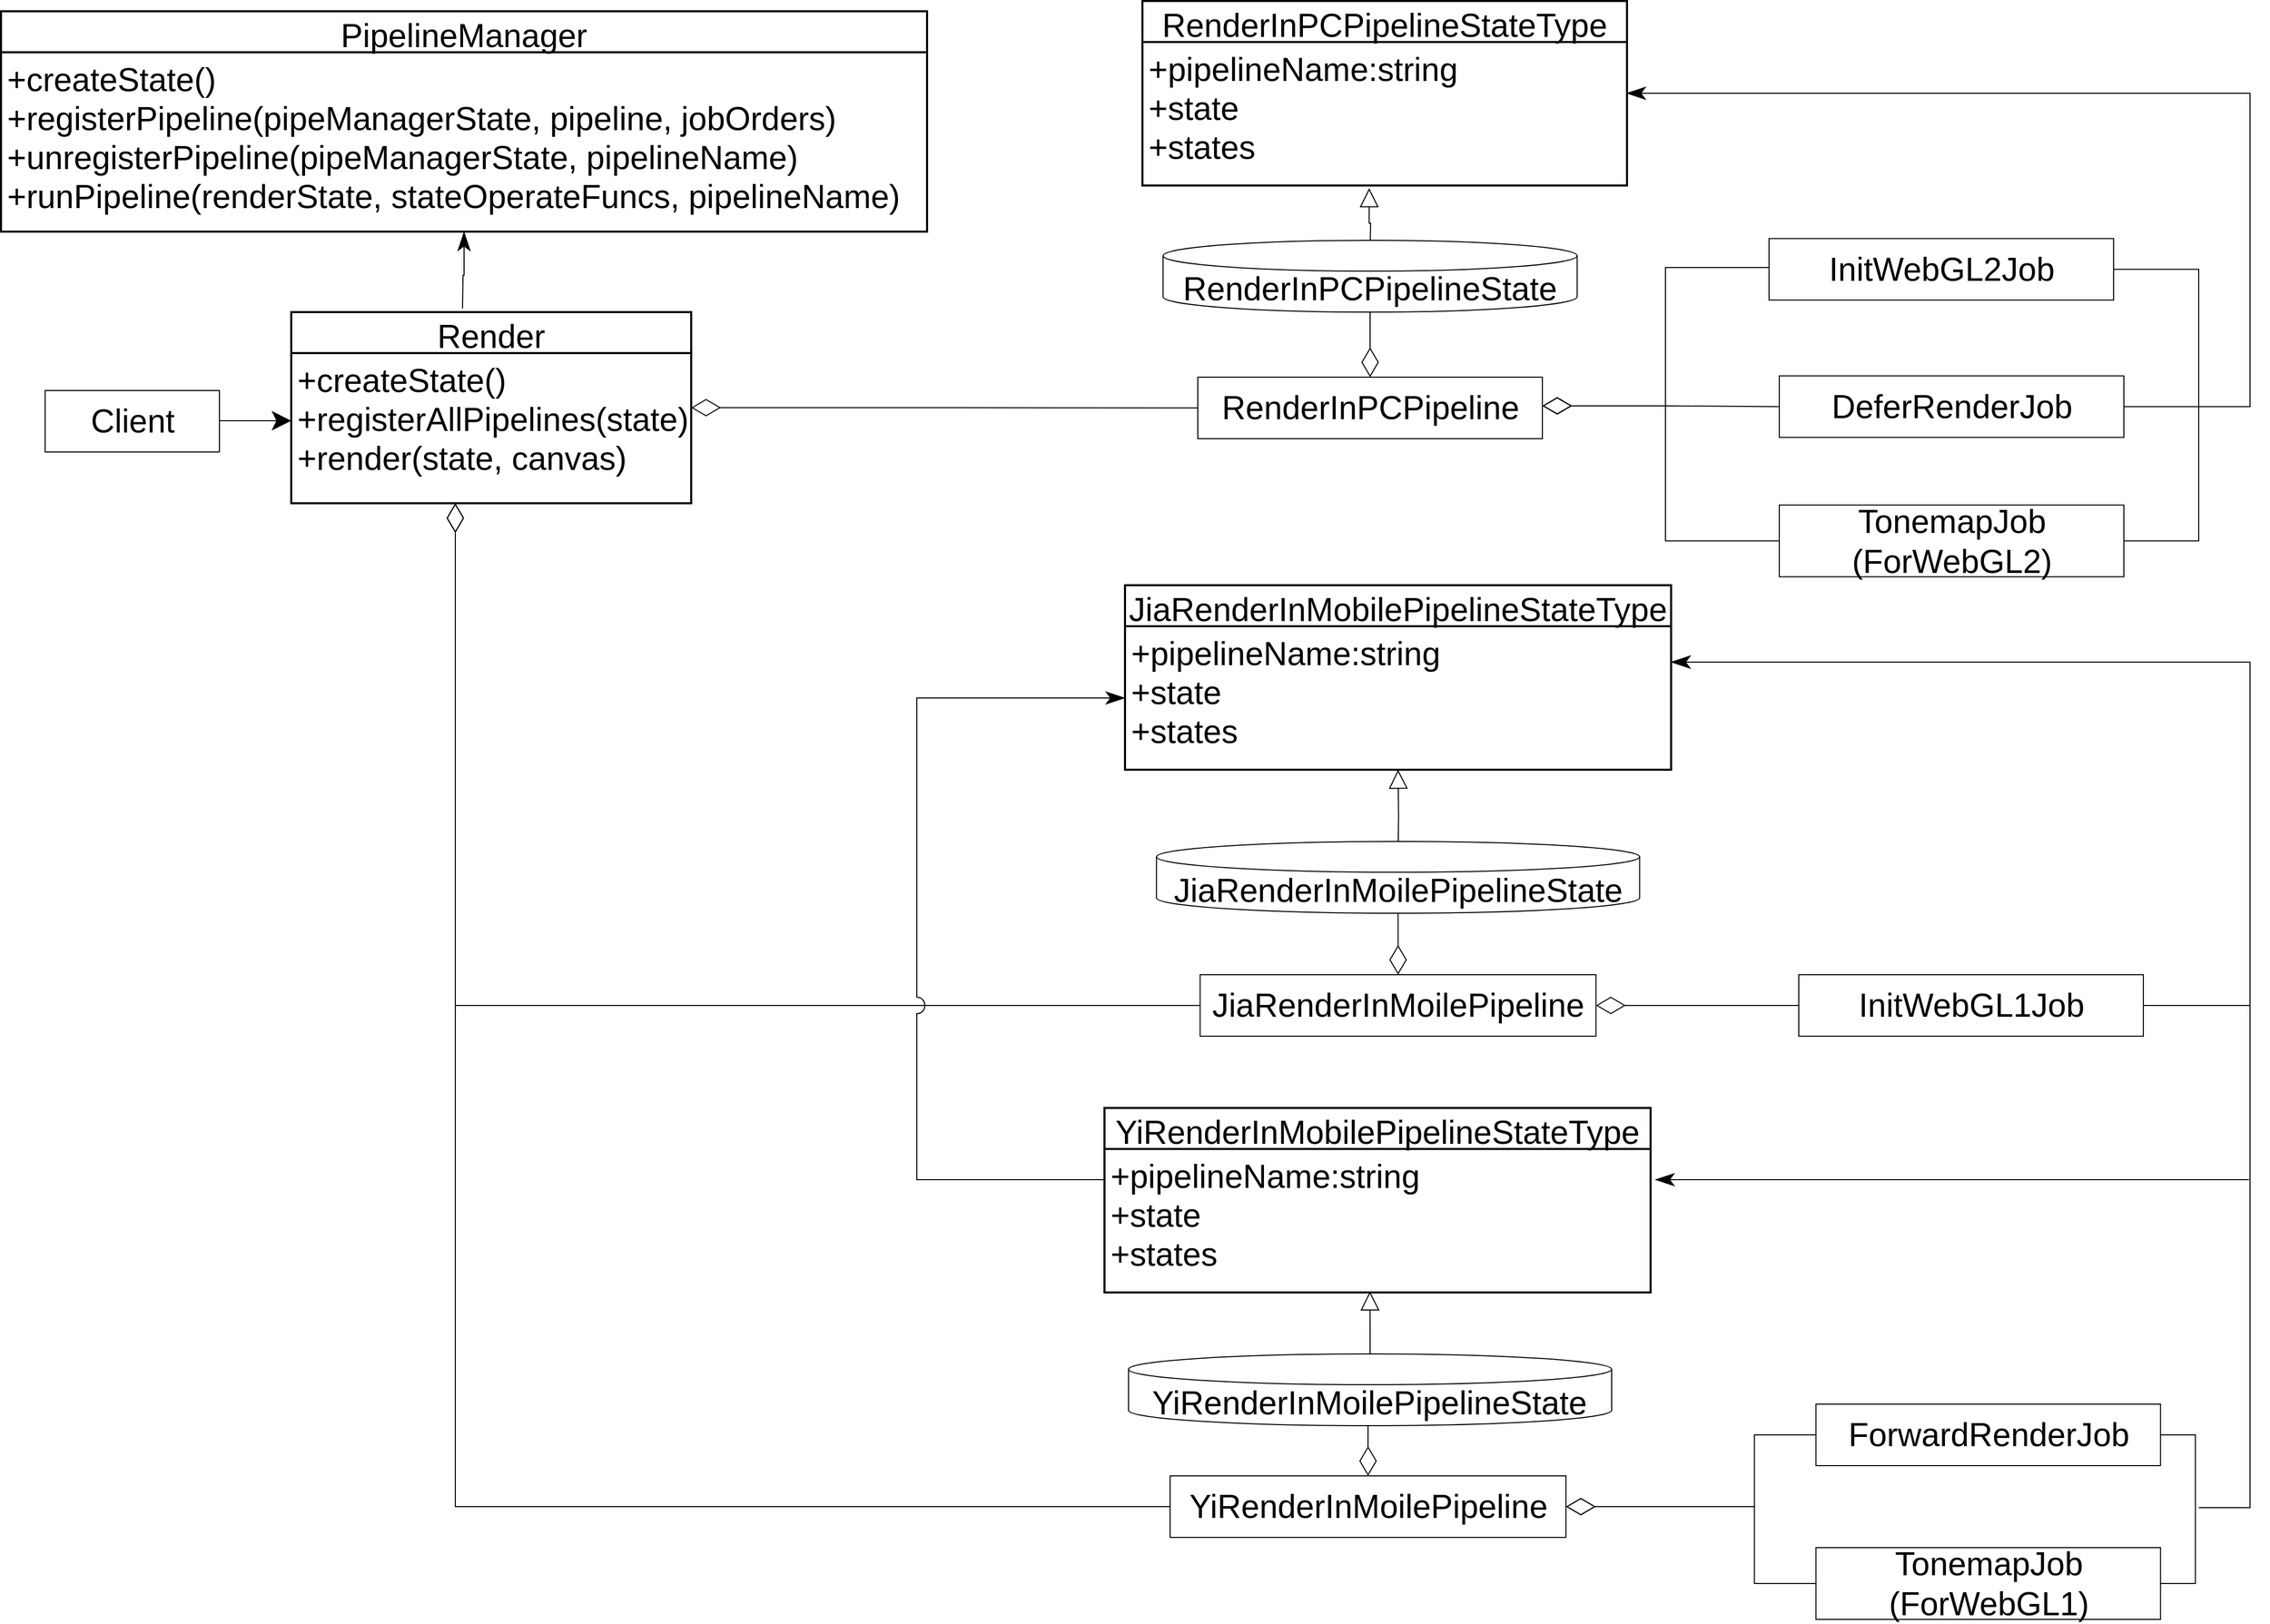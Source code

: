 <mxfile version="14.6.13" type="device"><diagram id="fjQVvlNmNs_deAdkQ_MN" name="第 1 页"><mxGraphModel dx="2178" dy="2129" grid="1" gridSize="10" guides="1" tooltips="1" connect="1" arrows="1" fold="1" page="1" pageScale="1" pageWidth="827" pageHeight="1169" math="0" shadow="0"><root><mxCell id="0"/><mxCell id="1" parent="0"/><mxCell id="AXR2ujIDxFGkD1EkSb9G-1" style="edgeStyle=orthogonalEdgeStyle;rounded=0;orthogonalLoop=1;jettySize=auto;html=1;endArrow=none;endFill=0;startSize=26;endSize=26;exitX=1;exitY=0.5;exitDx=0;exitDy=0;startArrow=diamondThin;startFill=0;" parent="1" edge="1"><mxGeometry relative="1" as="geometry"><mxPoint x="1020" y="195.0" as="sourcePoint"/><mxPoint x="1240" y="60" as="targetPoint"/><Array as="points"><mxPoint x="1140" y="195"/><mxPoint x="1140" y="60"/><mxPoint x="1250" y="60"/></Array></mxGeometry></mxCell><mxCell id="AXR2ujIDxFGkD1EkSb9G-5" value="PipelineManager" style="swimlane;childLayout=stackLayout;horizontal=1;startSize=40;horizontalStack=0;rounded=0;fontSize=32;fontStyle=0;strokeWidth=2;resizeParent=0;resizeLast=1;shadow=0;dashed=0;align=center;" parent="1" vertex="1"><mxGeometry x="-483" y="-190" width="903" height="215" as="geometry"/></mxCell><mxCell id="AXR2ujIDxFGkD1EkSb9G-6" value="+createState()&#10;+registerPipeline(pipeManagerState, pipeline, jobOrders)&#10;+unregisterPipeline(pipeManagerState, pipelineName)&#10;+runPipeline(renderState, stateOperateFuncs, pipelineName)" style="align=left;strokeColor=none;fillColor=none;spacingLeft=4;fontSize=32;verticalAlign=top;resizable=0;rotatable=0;part=1;" parent="AXR2ujIDxFGkD1EkSb9G-5" vertex="1"><mxGeometry y="40" width="903" height="175" as="geometry"/></mxCell><mxCell id="AXR2ujIDxFGkD1EkSb9G-73" style="edgeStyle=orthogonalEdgeStyle;rounded=0;orthogonalLoop=1;jettySize=auto;html=1;entryX=0;entryY=0.5;entryDx=0;entryDy=0;endArrow=none;endFill=0;startSize=26;endSize=26;startArrow=diamondThin;startFill=0;" parent="1" source="AXR2ujIDxFGkD1EkSb9G-18" target="AXR2ujIDxFGkD1EkSb9G-37" edge="1"><mxGeometry relative="1" as="geometry"/></mxCell><mxCell id="AXR2ujIDxFGkD1EkSb9G-18" value="Render" style="swimlane;childLayout=stackLayout;horizontal=1;startSize=40;horizontalStack=0;rounded=0;fontSize=32;fontStyle=0;strokeWidth=2;resizeParent=0;resizeLast=1;shadow=0;dashed=0;align=center;" parent="1" vertex="1"><mxGeometry x="-200" y="103.5" width="390" height="186.5" as="geometry"/></mxCell><mxCell id="AXR2ujIDxFGkD1EkSb9G-19" value="+createState()&#10;+registerAllPipelines(state)&#10;+render(state, canvas)" style="align=left;strokeColor=none;fillColor=none;spacingLeft=4;fontSize=32;verticalAlign=top;resizable=0;rotatable=0;part=1;" parent="AXR2ujIDxFGkD1EkSb9G-18" vertex="1"><mxGeometry y="40" width="390" height="146.5" as="geometry"/></mxCell><mxCell id="AXR2ujIDxFGkD1EkSb9G-20" style="edgeStyle=orthogonalEdgeStyle;rounded=0;orthogonalLoop=1;jettySize=auto;html=1;fontSize=28;endArrow=classic;endFill=1;startSize=16;endSize=16;" parent="1" source="AXR2ujIDxFGkD1EkSb9G-21" edge="1"><mxGeometry relative="1" as="geometry"><mxPoint x="-200" y="209.5" as="targetPoint"/></mxGeometry></mxCell><mxCell id="AXR2ujIDxFGkD1EkSb9G-21" value="Client" style="html=1;fontSize=32;" parent="1" vertex="1"><mxGeometry x="-440" y="180.0" width="170" height="60" as="geometry"/></mxCell><mxCell id="AXR2ujIDxFGkD1EkSb9G-24" value="RenderInPCPipelineStateType" style="swimlane;childLayout=stackLayout;horizontal=1;startSize=40;horizontalStack=0;rounded=0;fontSize=32;fontStyle=0;strokeWidth=2;resizeParent=0;resizeLast=1;shadow=0;dashed=0;align=center;" parent="1" vertex="1"><mxGeometry x="630" y="-200" width="472.5" height="180" as="geometry"/></mxCell><mxCell id="AXR2ujIDxFGkD1EkSb9G-26" value="+pipelineName:string&#10;+state&#10;+states" style="align=left;strokeColor=none;fillColor=none;spacingLeft=4;fontSize=32;verticalAlign=top;resizable=0;rotatable=0;part=1;" parent="AXR2ujIDxFGkD1EkSb9G-24" vertex="1"><mxGeometry y="40" width="472.5" height="140" as="geometry"/></mxCell><mxCell id="AXR2ujIDxFGkD1EkSb9G-43" style="edgeStyle=orthogonalEdgeStyle;rounded=0;orthogonalLoop=1;jettySize=auto;html=1;entryX=0;entryY=0.5;entryDx=0;entryDy=0;endArrow=none;endFill=0;endSize=26;startSize=26;startArrow=diamondThin;startFill=0;" parent="1" source="AXR2ujIDxFGkD1EkSb9G-37" target="AXR2ujIDxFGkD1EkSb9G-39" edge="1"><mxGeometry relative="1" as="geometry"><Array as="points"><mxPoint x="1140" y="195"/><mxPoint x="1140" y="196"/></Array></mxGeometry></mxCell><mxCell id="AXR2ujIDxFGkD1EkSb9G-44" style="edgeStyle=orthogonalEdgeStyle;rounded=0;orthogonalLoop=1;jettySize=auto;html=1;entryX=0;entryY=0.5;entryDx=0;entryDy=0;endArrow=none;endFill=0;startSize=26;endSize=26;startArrow=diamondThin;startFill=0;" parent="1" source="AXR2ujIDxFGkD1EkSb9G-37" target="AXR2ujIDxFGkD1EkSb9G-40" edge="1"><mxGeometry relative="1" as="geometry"><Array as="points"><mxPoint x="1140" y="195"/><mxPoint x="1140" y="327"/></Array></mxGeometry></mxCell><mxCell id="EstlAirbwHtNufHmartv-14" style="edgeStyle=orthogonalEdgeStyle;rounded=0;jumpStyle=none;jumpSize=16;orthogonalLoop=1;jettySize=auto;html=1;entryX=0.5;entryY=1;entryDx=0;entryDy=0;startArrow=diamondThin;startFill=0;endArrow=none;endFill=0;startSize=26;endSize=26;" edge="1" parent="1" source="AXR2ujIDxFGkD1EkSb9G-37"><mxGeometry relative="1" as="geometry"><mxPoint x="852" y="103.5" as="targetPoint"/></mxGeometry></mxCell><mxCell id="AXR2ujIDxFGkD1EkSb9G-37" value="RenderInPCPipeline" style="html=1;fontSize=32;" parent="1" vertex="1"><mxGeometry x="684" y="167" width="336" height="60" as="geometry"/></mxCell><mxCell id="EstlAirbwHtNufHmartv-11" style="edgeStyle=orthogonalEdgeStyle;rounded=0;jumpStyle=none;jumpSize=16;orthogonalLoop=1;jettySize=auto;html=1;entryX=1;entryY=0.5;entryDx=0;entryDy=0;startArrow=none;startFill=0;endArrow=none;endFill=0;startSize=16;endSize=16;" edge="1" parent="1" source="AXR2ujIDxFGkD1EkSb9G-38" target="AXR2ujIDxFGkD1EkSb9G-40"><mxGeometry relative="1" as="geometry"><Array as="points"><mxPoint x="1660" y="62"/><mxPoint x="1660" y="327"/></Array></mxGeometry></mxCell><mxCell id="AXR2ujIDxFGkD1EkSb9G-38" value="InitWebGL2Job" style="html=1;fontSize=32;" parent="1" vertex="1"><mxGeometry x="1241" y="31.75" width="336" height="60" as="geometry"/></mxCell><mxCell id="EstlAirbwHtNufHmartv-12" style="edgeStyle=orthogonalEdgeStyle;rounded=0;jumpStyle=none;jumpSize=16;orthogonalLoop=1;jettySize=auto;html=1;startArrow=none;startFill=0;endArrow=classicThin;endFill=1;startSize=16;endSize=16;" edge="1" parent="1" source="AXR2ujIDxFGkD1EkSb9G-39"><mxGeometry relative="1" as="geometry"><mxPoint x="1102" y="-110" as="targetPoint"/><Array as="points"><mxPoint x="1710" y="196"/><mxPoint x="1710" y="-110"/><mxPoint x="1102" y="-110"/></Array></mxGeometry></mxCell><mxCell id="AXR2ujIDxFGkD1EkSb9G-39" value="DeferRenderJob" style="html=1;fontSize=32;" parent="1" vertex="1"><mxGeometry x="1251" y="165.75" width="336" height="60" as="geometry"/></mxCell><mxCell id="AXR2ujIDxFGkD1EkSb9G-40" value="TonemapJob&lt;br&gt;(ForWebGL2)" style="html=1;fontSize=32;" parent="1" vertex="1"><mxGeometry x="1251" y="291.75" width="336" height="70" as="geometry"/></mxCell><mxCell id="AXR2ujIDxFGkD1EkSb9G-41" value="JiaRenderInMobilePipelineStateType" style="swimlane;childLayout=stackLayout;horizontal=1;startSize=40;horizontalStack=0;rounded=0;fontSize=32;fontStyle=0;strokeWidth=2;resizeParent=0;resizeLast=1;shadow=0;dashed=0;align=center;" parent="1" vertex="1"><mxGeometry x="613.01" y="370" width="532.5" height="180" as="geometry"/></mxCell><mxCell id="AXR2ujIDxFGkD1EkSb9G-42" value="+pipelineName:string&#10;+state&#10;+states" style="align=left;strokeColor=none;fillColor=none;spacingLeft=4;fontSize=32;verticalAlign=top;resizable=0;rotatable=0;part=1;" parent="AXR2ujIDxFGkD1EkSb9G-41" vertex="1"><mxGeometry y="40" width="532.5" height="140" as="geometry"/></mxCell><mxCell id="AXR2ujIDxFGkD1EkSb9G-50" value="YiRenderInMobilePipelineStateType" style="swimlane;childLayout=stackLayout;horizontal=1;startSize=40;horizontalStack=0;rounded=0;fontSize=32;fontStyle=0;strokeWidth=2;resizeParent=0;resizeLast=1;shadow=0;dashed=0;align=center;" parent="1" vertex="1"><mxGeometry x="593" y="880" width="532.5" height="180" as="geometry"/></mxCell><mxCell id="AXR2ujIDxFGkD1EkSb9G-51" value="+pipelineName:string&#10;+state&#10;+states" style="align=left;strokeColor=none;fillColor=none;spacingLeft=4;fontSize=32;verticalAlign=top;resizable=0;rotatable=0;part=1;" parent="AXR2ujIDxFGkD1EkSb9G-50" vertex="1"><mxGeometry y="40" width="532.5" height="140" as="geometry"/></mxCell><mxCell id="AXR2ujIDxFGkD1EkSb9G-52" style="edgeStyle=orthogonalEdgeStyle;rounded=0;orthogonalLoop=1;jettySize=auto;html=1;endArrow=none;endFill=0;startSize=26;endSize=26;exitX=1;exitY=0.5;exitDx=0;exitDy=0;entryX=0;entryY=0.25;entryDx=0;entryDy=0;startArrow=diamondThin;startFill=0;" parent="1" source="AXR2ujIDxFGkD1EkSb9G-55" edge="1" target="AXR2ujIDxFGkD1EkSb9G-56"><mxGeometry relative="1" as="geometry"><mxPoint x="961.5" y="865" as="sourcePoint"/><mxPoint x="1191.5" y="780" as="targetPoint"/><Array as="points"><mxPoint x="1270" y="780"/></Array></mxGeometry></mxCell><mxCell id="EstlAirbwHtNufHmartv-18" style="edgeStyle=orthogonalEdgeStyle;rounded=0;jumpStyle=none;jumpSize=16;orthogonalLoop=1;jettySize=auto;html=1;entryX=0.5;entryY=1;entryDx=0;entryDy=0;startArrow=diamondThin;startFill=0;endArrow=none;endFill=0;startSize=26;endSize=26;" edge="1" parent="1" source="AXR2ujIDxFGkD1EkSb9G-55"><mxGeometry relative="1" as="geometry"><mxPoint x="879.255" y="690" as="targetPoint"/></mxGeometry></mxCell><mxCell id="AXR2ujIDxFGkD1EkSb9G-55" value="JiaRenderInMoilePipeline" style="html=1;fontSize=32;" parent="1" vertex="1"><mxGeometry x="686.25" y="750" width="386" height="60" as="geometry"/></mxCell><mxCell id="AXR2ujIDxFGkD1EkSb9G-65" style="edgeStyle=orthogonalEdgeStyle;rounded=0;orthogonalLoop=1;jettySize=auto;html=1;endArrow=classicThin;endFill=1;startSize=16;endSize=16;exitX=1;exitY=0.5;exitDx=0;exitDy=0;entryX=1;entryY=0.25;entryDx=0;entryDy=0;" parent="1" source="AXR2ujIDxFGkD1EkSb9G-56" edge="1" target="AXR2ujIDxFGkD1EkSb9G-42"><mxGeometry relative="1" as="geometry"><mxPoint x="1140" y="510" as="targetPoint"/><Array as="points"><mxPoint x="1710" y="780"/><mxPoint x="1710" y="445"/></Array></mxGeometry></mxCell><mxCell id="AXR2ujIDxFGkD1EkSb9G-56" value="InitWebGL1Job" style="html=1;fontSize=32;" parent="1" vertex="1"><mxGeometry x="1270" y="750" width="336" height="60" as="geometry"/></mxCell><mxCell id="EstlAirbwHtNufHmartv-5" style="edgeStyle=orthogonalEdgeStyle;rounded=0;jumpStyle=arc;jumpSize=26;orthogonalLoop=1;jettySize=auto;html=1;startArrow=none;startFill=0;endArrow=classicThin;endFill=1;startSize=16;endSize=16;" edge="1" parent="1"><mxGeometry relative="1" as="geometry"><mxPoint x="1696" y="950" as="sourcePoint"/><mxPoint x="1130" y="950" as="targetPoint"/><Array as="points"><mxPoint x="1709" y="950"/><mxPoint x="1109" y="950"/></Array></mxGeometry></mxCell><mxCell id="EstlAirbwHtNufHmartv-10" style="edgeStyle=orthogonalEdgeStyle;rounded=0;jumpStyle=none;jumpSize=16;orthogonalLoop=1;jettySize=auto;html=1;startArrow=none;startFill=0;endArrow=none;endFill=0;startSize=16;endSize=16;entryX=1;entryY=0.5;entryDx=0;entryDy=0;" edge="1" parent="1" source="AXR2ujIDxFGkD1EkSb9G-57" target="AXR2ujIDxFGkD1EkSb9G-60"><mxGeometry relative="1" as="geometry"><mxPoint x="1626.75" y="1339" as="targetPoint"/><Array as="points"><mxPoint x="1656.75" y="1199"/><mxPoint x="1656.75" y="1344"/></Array></mxGeometry></mxCell><mxCell id="AXR2ujIDxFGkD1EkSb9G-57" value="ForwardRenderJob" style="html=1;fontSize=32;" parent="1" vertex="1"><mxGeometry x="1286.75" y="1169" width="336" height="60" as="geometry"/></mxCell><mxCell id="EstlAirbwHtNufHmartv-1" style="edgeStyle=orthogonalEdgeStyle;rounded=0;jumpStyle=arc;jumpSize=26;orthogonalLoop=1;jettySize=auto;html=1;entryX=0;entryY=0.5;entryDx=0;entryDy=0;startArrow=diamondThin;startFill=0;startSize=26;endSize=26;endArrow=none;endFill=0;" edge="1" parent="1" source="AXR2ujIDxFGkD1EkSb9G-59" target="AXR2ujIDxFGkD1EkSb9G-57"><mxGeometry relative="1" as="geometry"><Array as="points"><mxPoint x="1226.75" y="1269"/><mxPoint x="1226.75" y="1199"/></Array></mxGeometry></mxCell><mxCell id="EstlAirbwHtNufHmartv-2" style="edgeStyle=orthogonalEdgeStyle;rounded=0;jumpStyle=arc;jumpSize=26;orthogonalLoop=1;jettySize=auto;html=1;entryX=0;entryY=0.5;entryDx=0;entryDy=0;startArrow=diamondThin;startFill=0;endArrow=none;endFill=0;startSize=26;endSize=26;" edge="1" parent="1" source="AXR2ujIDxFGkD1EkSb9G-59" target="AXR2ujIDxFGkD1EkSb9G-60"><mxGeometry relative="1" as="geometry"><Array as="points"><mxPoint x="1226.75" y="1269"/><mxPoint x="1226.75" y="1344"/></Array></mxGeometry></mxCell><mxCell id="EstlAirbwHtNufHmartv-22" style="edgeStyle=orthogonalEdgeStyle;rounded=0;jumpStyle=none;jumpSize=16;orthogonalLoop=1;jettySize=auto;html=1;entryX=0.5;entryY=1;entryDx=0;entryDy=0;startArrow=diamondThin;startFill=0;endArrow=none;endFill=0;startSize=26;endSize=26;" edge="1" parent="1" source="AXR2ujIDxFGkD1EkSb9G-59"><mxGeometry relative="1" as="geometry"><mxPoint x="850" y="1190" as="targetPoint"/></mxGeometry></mxCell><mxCell id="AXR2ujIDxFGkD1EkSb9G-59" value="YiRenderInMoilePipeline" style="html=1;fontSize=32;" parent="1" vertex="1"><mxGeometry x="657" y="1239" width="386" height="60" as="geometry"/></mxCell><mxCell id="EstlAirbwHtNufHmartv-4" style="edgeStyle=orthogonalEdgeStyle;rounded=0;jumpStyle=none;jumpSize=26;orthogonalLoop=1;jettySize=auto;html=1;entryX=1;entryY=0.25;entryDx=0;entryDy=0;startArrow=none;startFill=0;endArrow=classicThin;endFill=1;startSize=16;endSize=16;" edge="1" parent="1" target="AXR2ujIDxFGkD1EkSb9G-42"><mxGeometry relative="1" as="geometry"><mxPoint x="1660" y="1270" as="sourcePoint"/><Array as="points"><mxPoint x="1710" y="1270"/><mxPoint x="1710" y="445"/></Array></mxGeometry></mxCell><mxCell id="AXR2ujIDxFGkD1EkSb9G-60" value="TonemapJob&lt;br&gt;(ForWebGL1)" style="html=1;fontSize=32;" parent="1" vertex="1"><mxGeometry x="1286.75" y="1309" width="336" height="70" as="geometry"/></mxCell><mxCell id="AXR2ujIDxFGkD1EkSb9G-74" style="edgeStyle=orthogonalEdgeStyle;rounded=0;orthogonalLoop=1;jettySize=auto;html=1;entryX=0;entryY=0.5;entryDx=0;entryDy=0;endArrow=none;endFill=0;startSize=26;endSize=26;startArrow=diamondThin;startFill=0;jumpStyle=arc;jumpSize=26;" parent="1" source="AXR2ujIDxFGkD1EkSb9G-19" target="AXR2ujIDxFGkD1EkSb9G-55" edge="1"><mxGeometry relative="1" as="geometry"><Array as="points"><mxPoint x="-40" y="780"/></Array></mxGeometry></mxCell><mxCell id="AXR2ujIDxFGkD1EkSb9G-75" style="edgeStyle=orthogonalEdgeStyle;rounded=0;orthogonalLoop=1;jettySize=auto;html=1;entryX=0;entryY=0.5;entryDx=0;entryDy=0;endArrow=none;endFill=0;startSize=26;endSize=26;startArrow=diamondThin;startFill=0;jumpStyle=arc;jumpSize=26;" parent="1" source="AXR2ujIDxFGkD1EkSb9G-19" target="AXR2ujIDxFGkD1EkSb9G-59" edge="1"><mxGeometry relative="1" as="geometry"><Array as="points"><mxPoint x="-40" y="1269"/></Array></mxGeometry></mxCell><mxCell id="AXR2ujIDxFGkD1EkSb9G-76" style="edgeStyle=orthogonalEdgeStyle;rounded=0;orthogonalLoop=1;jettySize=auto;html=1;endArrow=classicThin;endFill=1;startSize=16;endSize=16;" parent="1" target="AXR2ujIDxFGkD1EkSb9G-6" edge="1"><mxGeometry relative="1" as="geometry"><mxPoint x="-33" y="100" as="sourcePoint"/></mxGeometry></mxCell><mxCell id="EstlAirbwHtNufHmartv-7" style="edgeStyle=orthogonalEdgeStyle;rounded=0;jumpStyle=arc;jumpSize=16;orthogonalLoop=1;jettySize=auto;html=1;entryX=0;entryY=0.5;entryDx=0;entryDy=0;startArrow=none;startFill=0;endArrow=classicThin;endFill=1;startSize=16;endSize=16;exitX=0;exitY=0.5;exitDx=0;exitDy=0;" edge="1" parent="1" source="AXR2ujIDxFGkD1EkSb9G-51" target="AXR2ujIDxFGkD1EkSb9G-42"><mxGeometry relative="1" as="geometry"><Array as="points"><mxPoint x="577" y="950"/><mxPoint x="410" y="950"/><mxPoint x="410" y="540"/></Array></mxGeometry></mxCell><mxCell id="EstlAirbwHtNufHmartv-15" style="edgeStyle=orthogonalEdgeStyle;rounded=0;jumpStyle=none;jumpSize=16;orthogonalLoop=1;jettySize=auto;html=1;entryX=0.468;entryY=1.019;entryDx=0;entryDy=0;entryPerimeter=0;startArrow=none;startFill=0;endArrow=block;endFill=0;startSize=16;endSize=16;" edge="1" parent="1" target="AXR2ujIDxFGkD1EkSb9G-26"><mxGeometry relative="1" as="geometry"><mxPoint x="852" y="43.5" as="sourcePoint"/></mxGeometry></mxCell><mxCell id="EstlAirbwHtNufHmartv-19" style="edgeStyle=orthogonalEdgeStyle;rounded=0;jumpStyle=none;jumpSize=16;orthogonalLoop=1;jettySize=auto;html=1;startArrow=none;startFill=0;endArrow=block;endFill=0;startSize=16;endSize=16;" edge="1" parent="1" target="AXR2ujIDxFGkD1EkSb9G-42"><mxGeometry relative="1" as="geometry"><mxPoint x="879.286" y="630" as="sourcePoint"/></mxGeometry></mxCell><mxCell id="EstlAirbwHtNufHmartv-23" style="edgeStyle=orthogonalEdgeStyle;rounded=0;jumpStyle=none;jumpSize=16;orthogonalLoop=1;jettySize=auto;html=1;entryX=0.486;entryY=0.993;entryDx=0;entryDy=0;entryPerimeter=0;startArrow=none;startFill=0;endArrow=block;endFill=0;startSize=16;endSize=16;exitX=0.5;exitY=0;exitDx=0;exitDy=0;exitPerimeter=0;" edge="1" parent="1" source="EstlAirbwHtNufHmartv-32" target="AXR2ujIDxFGkD1EkSb9G-51"><mxGeometry relative="1" as="geometry"><mxPoint x="850" y="1130" as="sourcePoint"/></mxGeometry></mxCell><mxCell id="EstlAirbwHtNufHmartv-30" value="&lt;span style=&quot;font-size: 32px&quot;&gt;RenderInPCPipelineState&lt;/span&gt;" style="shape=cylinder3;whiteSpace=wrap;html=1;boundedLbl=1;backgroundOutline=1;size=15;" vertex="1" parent="1"><mxGeometry x="650.13" y="33.5" width="403.75" height="70" as="geometry"/></mxCell><mxCell id="EstlAirbwHtNufHmartv-31" value="&lt;span style=&quot;font-size: 32px&quot;&gt;JiaRenderInMoilePipelineState&lt;/span&gt;" style="shape=cylinder3;whiteSpace=wrap;html=1;boundedLbl=1;backgroundOutline=1;size=15;" vertex="1" parent="1"><mxGeometry x="643.68" y="620" width="471.13" height="70" as="geometry"/></mxCell><mxCell id="EstlAirbwHtNufHmartv-32" value="&lt;span style=&quot;font-size: 32px&quot;&gt;YiRenderInMoilePipelineState&lt;/span&gt;" style="shape=cylinder3;whiteSpace=wrap;html=1;boundedLbl=1;backgroundOutline=1;size=15;" vertex="1" parent="1"><mxGeometry x="616.44" y="1120" width="471.13" height="70" as="geometry"/></mxCell></root></mxGraphModel></diagram></mxfile>